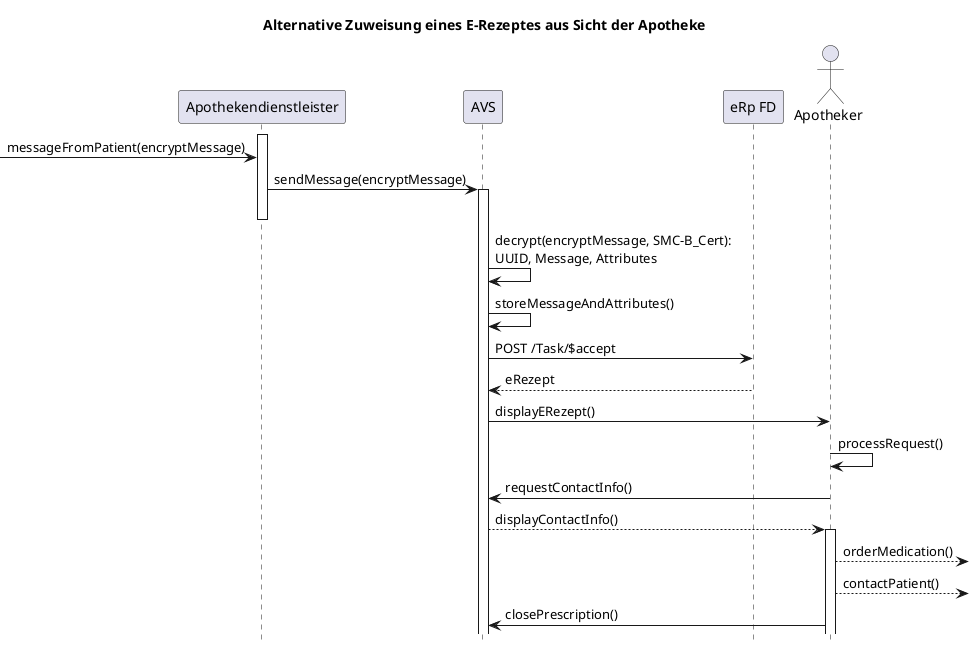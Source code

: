 @startuml az_apotheke
title Alternative Zuweisung eines E-Rezeptes aus Sicht der Apotheke
hide footbox

participant "Apothekendienstleister" as ADL order 0
participant "AVS" as AVS order 0
participant "eRp FD" as FD order 0
actor "Apotheker" as ALE order 0

activate ADL
[-> ADL: messageFromPatient(encryptMessage)
ADL -> AVS ++--: sendMessage(encryptMessage)
AVS -> AVS: decrypt(encryptMessage, SMC-B_Cert):\nUUID, Message, Attributes
AVS -> AVS: storeMessageAndAttributes()

AVS -> FD:  POST /Task/$accept
FD --> AVS: eRezept

AVS -> ALE: displayERezept()
ALE -> ALE: processRequest()
ALE -> AVS: requestContactInfo()

AVS --> ALE ++: displayContactInfo()
ALE -->]: orderMedication()
ALE -->]: contactPatient()

ALE -> AVS: closePrescription()
@enduml